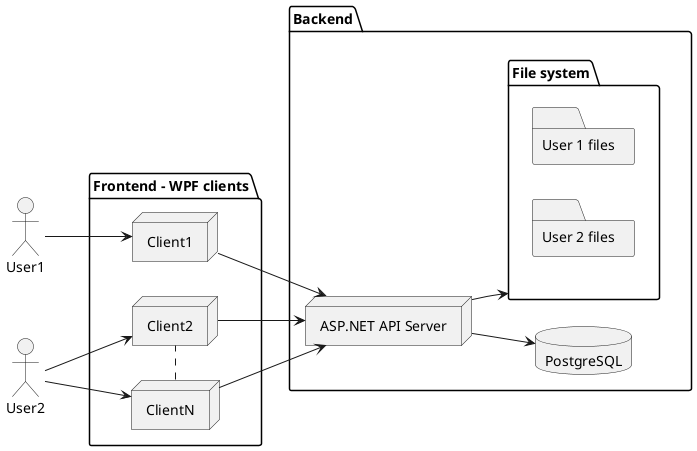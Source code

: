 @startuml "Cloud Drive - architecture"

left to right direction


actor "User1" as User1
actor "User2" as User2

package "Frontend - WPF clients" {
    node "Client1" as Client1
    node "Client2" as Client2
    node "ClientN" as ClientN
}

package "Backend" {
    node "ASP.NET API Server" as Server

    database "PostgreSQL" as Db

    folder "File system" as File {
        Folder "User 1 files"
        Folder "User 2 files"
    }
}


User1 --> Client1
User2 --> Client2
User2 --> ClientN
Client2 .left. ClientN
Client1 --> Server
Client2 --> Server
ClientN --> Server
Server --> Db
Server --> File

@enduml
